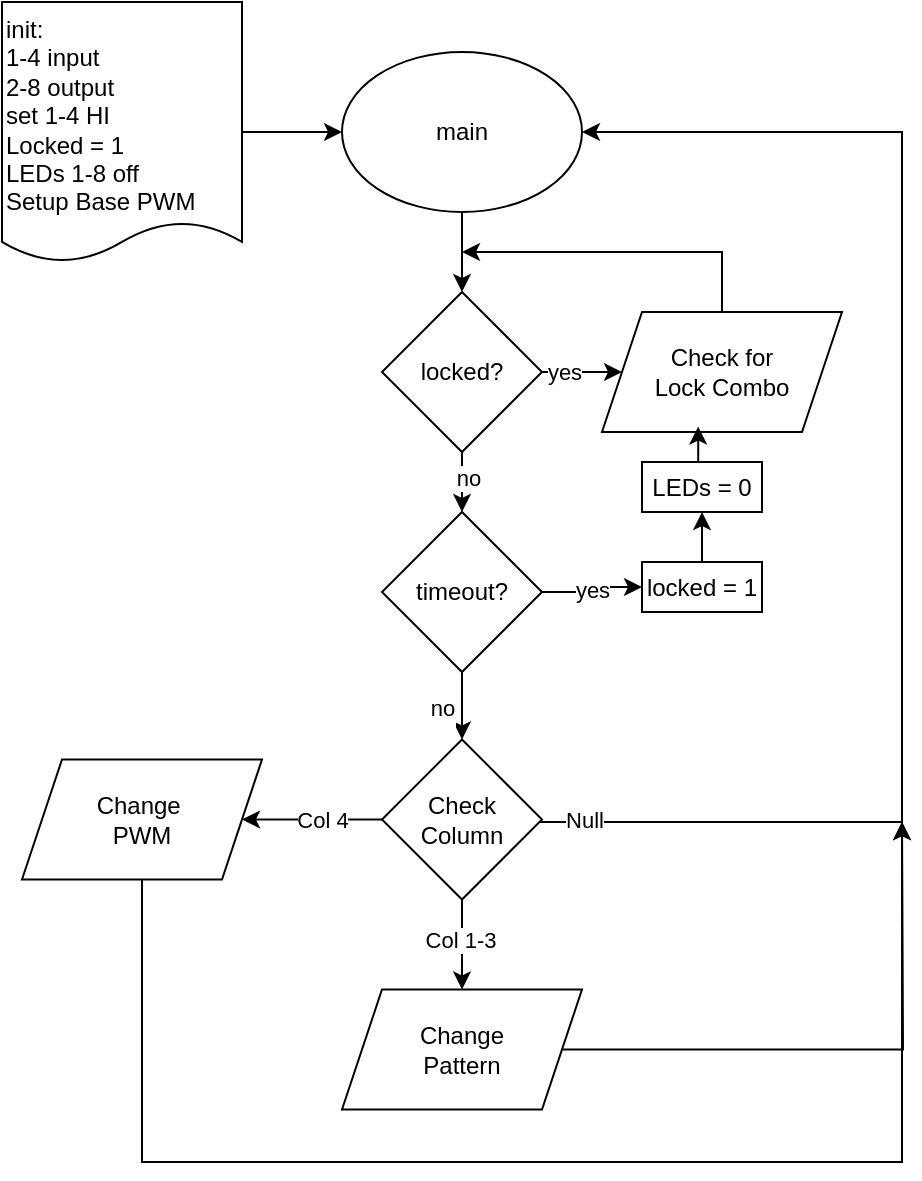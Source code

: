 <mxfile version="26.0.9">
  <diagram id="C5RBs43oDa-KdzZeNtuy" name="Page-1">
    <mxGraphModel dx="909" dy="692" grid="1" gridSize="10" guides="1" tooltips="1" connect="1" arrows="1" fold="1" page="1" pageScale="1" pageWidth="827" pageHeight="1169" math="0" shadow="0">
      <root>
        <mxCell id="WIyWlLk6GJQsqaUBKTNV-0" />
        <mxCell id="WIyWlLk6GJQsqaUBKTNV-1" parent="WIyWlLk6GJQsqaUBKTNV-0" />
        <mxCell id="32D4l5AU0OlwGAZeyvim-9" style="edgeStyle=orthogonalEdgeStyle;rounded=0;orthogonalLoop=1;jettySize=auto;html=1;entryX=0.5;entryY=0;entryDx=0;entryDy=0;" edge="1" parent="WIyWlLk6GJQsqaUBKTNV-1" source="32D4l5AU0OlwGAZeyvim-0" target="32D4l5AU0OlwGAZeyvim-3">
          <mxGeometry relative="1" as="geometry" />
        </mxCell>
        <mxCell id="32D4l5AU0OlwGAZeyvim-0" value="main" style="ellipse;whiteSpace=wrap;html=1;" vertex="1" parent="WIyWlLk6GJQsqaUBKTNV-1">
          <mxGeometry x="210" y="65" width="120" height="80" as="geometry" />
        </mxCell>
        <mxCell id="32D4l5AU0OlwGAZeyvim-2" style="edgeStyle=orthogonalEdgeStyle;rounded=0;orthogonalLoop=1;jettySize=auto;html=1;entryX=0;entryY=0.5;entryDx=0;entryDy=0;" edge="1" parent="WIyWlLk6GJQsqaUBKTNV-1" source="32D4l5AU0OlwGAZeyvim-1" target="32D4l5AU0OlwGAZeyvim-0">
          <mxGeometry relative="1" as="geometry" />
        </mxCell>
        <mxCell id="32D4l5AU0OlwGAZeyvim-1" value="init:&lt;div&gt;1-4 input&lt;/div&gt;&lt;div&gt;2-8 output&lt;/div&gt;&lt;div&gt;set 1-4 HI&lt;/div&gt;&lt;div&gt;Locked = 1&lt;/div&gt;&lt;div&gt;LEDs 1-8 off&lt;/div&gt;&lt;div&gt;Setup Base PWM&lt;/div&gt;" style="shape=document;whiteSpace=wrap;html=1;boundedLbl=1;verticalAlign=top;align=left;size=0.154;" vertex="1" parent="WIyWlLk6GJQsqaUBKTNV-1">
          <mxGeometry x="40" y="40" width="120" height="130" as="geometry" />
        </mxCell>
        <mxCell id="32D4l5AU0OlwGAZeyvim-7" value="yes" style="edgeStyle=orthogonalEdgeStyle;rounded=0;orthogonalLoop=1;jettySize=auto;html=1;exitX=1;exitY=0.5;exitDx=0;exitDy=0;entryX=0;entryY=0.5;entryDx=0;entryDy=0;" edge="1" parent="WIyWlLk6GJQsqaUBKTNV-1" source="32D4l5AU0OlwGAZeyvim-3" target="32D4l5AU0OlwGAZeyvim-6">
          <mxGeometry x="0.011" relative="1" as="geometry">
            <mxPoint as="offset" />
          </mxGeometry>
        </mxCell>
        <mxCell id="32D4l5AU0OlwGAZeyvim-12" style="edgeStyle=orthogonalEdgeStyle;rounded=0;orthogonalLoop=1;jettySize=auto;html=1;exitX=0.5;exitY=1;exitDx=0;exitDy=0;entryX=0.5;entryY=0;entryDx=0;entryDy=0;" edge="1" parent="WIyWlLk6GJQsqaUBKTNV-1" source="32D4l5AU0OlwGAZeyvim-3" target="32D4l5AU0OlwGAZeyvim-4">
          <mxGeometry relative="1" as="geometry" />
        </mxCell>
        <mxCell id="32D4l5AU0OlwGAZeyvim-13" value="no" style="edgeLabel;html=1;align=center;verticalAlign=middle;resizable=0;points=[];" vertex="1" connectable="0" parent="32D4l5AU0OlwGAZeyvim-12">
          <mxGeometry x="-0.138" y="3" relative="1" as="geometry">
            <mxPoint as="offset" />
          </mxGeometry>
        </mxCell>
        <mxCell id="32D4l5AU0OlwGAZeyvim-3" value="locked?" style="rhombus;whiteSpace=wrap;html=1;" vertex="1" parent="WIyWlLk6GJQsqaUBKTNV-1">
          <mxGeometry x="230" y="185" width="80" height="80" as="geometry" />
        </mxCell>
        <mxCell id="32D4l5AU0OlwGAZeyvim-15" value="yes" style="edgeStyle=orthogonalEdgeStyle;rounded=0;orthogonalLoop=1;jettySize=auto;html=1;exitX=1;exitY=0.5;exitDx=0;exitDy=0;entryX=0;entryY=0.5;entryDx=0;entryDy=0;" edge="1" parent="WIyWlLk6GJQsqaUBKTNV-1" source="32D4l5AU0OlwGAZeyvim-4" target="32D4l5AU0OlwGAZeyvim-14">
          <mxGeometry relative="1" as="geometry" />
        </mxCell>
        <mxCell id="32D4l5AU0OlwGAZeyvim-18" style="edgeStyle=orthogonalEdgeStyle;rounded=0;orthogonalLoop=1;jettySize=auto;html=1;entryX=0.5;entryY=0;entryDx=0;entryDy=0;" edge="1" parent="WIyWlLk6GJQsqaUBKTNV-1" source="32D4l5AU0OlwGAZeyvim-4" target="32D4l5AU0OlwGAZeyvim-22">
          <mxGeometry relative="1" as="geometry">
            <mxPoint x="270" y="395" as="targetPoint" />
          </mxGeometry>
        </mxCell>
        <mxCell id="32D4l5AU0OlwGAZeyvim-19" value="no&lt;div&gt;&lt;br&gt;&lt;/div&gt;" style="edgeLabel;html=1;align=center;verticalAlign=middle;resizable=0;points=[];" vertex="1" connectable="0" parent="32D4l5AU0OlwGAZeyvim-18">
          <mxGeometry x="0.625" y="-1" relative="1" as="geometry">
            <mxPoint x="-9" as="offset" />
          </mxGeometry>
        </mxCell>
        <mxCell id="32D4l5AU0OlwGAZeyvim-4" value="timeout?" style="rhombus;whiteSpace=wrap;html=1;" vertex="1" parent="WIyWlLk6GJQsqaUBKTNV-1">
          <mxGeometry x="230" y="295" width="80" height="80" as="geometry" />
        </mxCell>
        <mxCell id="32D4l5AU0OlwGAZeyvim-11" style="edgeStyle=orthogonalEdgeStyle;rounded=0;orthogonalLoop=1;jettySize=auto;html=1;" edge="1" parent="WIyWlLk6GJQsqaUBKTNV-1" source="32D4l5AU0OlwGAZeyvim-6">
          <mxGeometry relative="1" as="geometry">
            <mxPoint x="270" y="165" as="targetPoint" />
            <Array as="points">
              <mxPoint x="400" y="165" />
              <mxPoint x="311" y="165" />
            </Array>
          </mxGeometry>
        </mxCell>
        <mxCell id="32D4l5AU0OlwGAZeyvim-6" value="&lt;div&gt;Check for&lt;/div&gt;&lt;div&gt;Lock Combo&lt;/div&gt;" style="shape=parallelogram;perimeter=parallelogramPerimeter;whiteSpace=wrap;html=1;fixedSize=1;" vertex="1" parent="WIyWlLk6GJQsqaUBKTNV-1">
          <mxGeometry x="340" y="195" width="120" height="60" as="geometry" />
        </mxCell>
        <mxCell id="32D4l5AU0OlwGAZeyvim-35" style="edgeStyle=orthogonalEdgeStyle;rounded=0;orthogonalLoop=1;jettySize=auto;html=1;exitX=0.5;exitY=0;exitDx=0;exitDy=0;entryX=0.5;entryY=1;entryDx=0;entryDy=0;" edge="1" parent="WIyWlLk6GJQsqaUBKTNV-1" source="32D4l5AU0OlwGAZeyvim-14" target="32D4l5AU0OlwGAZeyvim-34">
          <mxGeometry relative="1" as="geometry" />
        </mxCell>
        <mxCell id="32D4l5AU0OlwGAZeyvim-14" value="locked = 1" style="rounded=0;whiteSpace=wrap;html=1;" vertex="1" parent="WIyWlLk6GJQsqaUBKTNV-1">
          <mxGeometry x="360" y="320" width="60" height="25" as="geometry" />
        </mxCell>
        <mxCell id="32D4l5AU0OlwGAZeyvim-23" style="edgeStyle=orthogonalEdgeStyle;rounded=0;orthogonalLoop=1;jettySize=auto;html=1;entryX=1;entryY=0.5;entryDx=0;entryDy=0;" edge="1" parent="WIyWlLk6GJQsqaUBKTNV-1" source="32D4l5AU0OlwGAZeyvim-22" target="32D4l5AU0OlwGAZeyvim-0">
          <mxGeometry relative="1" as="geometry">
            <Array as="points">
              <mxPoint x="490" y="450" />
              <mxPoint x="490" y="105" />
            </Array>
          </mxGeometry>
        </mxCell>
        <mxCell id="32D4l5AU0OlwGAZeyvim-24" value="Null" style="edgeLabel;html=1;align=center;verticalAlign=middle;resizable=0;points=[];" vertex="1" connectable="0" parent="32D4l5AU0OlwGAZeyvim-23">
          <mxGeometry x="-0.916" y="-2" relative="1" as="geometry">
            <mxPoint x="-7" y="-3" as="offset" />
          </mxGeometry>
        </mxCell>
        <mxCell id="32D4l5AU0OlwGAZeyvim-28" style="edgeStyle=orthogonalEdgeStyle;rounded=0;orthogonalLoop=1;jettySize=auto;html=1;exitX=0;exitY=0.5;exitDx=0;exitDy=0;entryX=1;entryY=0.5;entryDx=0;entryDy=0;" edge="1" parent="WIyWlLk6GJQsqaUBKTNV-1" source="32D4l5AU0OlwGAZeyvim-22" target="32D4l5AU0OlwGAZeyvim-27">
          <mxGeometry relative="1" as="geometry" />
        </mxCell>
        <mxCell id="32D4l5AU0OlwGAZeyvim-29" value="Col 4" style="edgeLabel;html=1;align=center;verticalAlign=middle;resizable=0;points=[];" vertex="1" connectable="0" parent="32D4l5AU0OlwGAZeyvim-28">
          <mxGeometry x="0.287" y="1" relative="1" as="geometry">
            <mxPoint x="15" y="-1" as="offset" />
          </mxGeometry>
        </mxCell>
        <mxCell id="32D4l5AU0OlwGAZeyvim-30" style="edgeStyle=orthogonalEdgeStyle;rounded=0;orthogonalLoop=1;jettySize=auto;html=1;exitX=0.5;exitY=1;exitDx=0;exitDy=0;entryX=0.5;entryY=0;entryDx=0;entryDy=0;" edge="1" parent="WIyWlLk6GJQsqaUBKTNV-1" source="32D4l5AU0OlwGAZeyvim-22" target="32D4l5AU0OlwGAZeyvim-26">
          <mxGeometry relative="1" as="geometry" />
        </mxCell>
        <mxCell id="32D4l5AU0OlwGAZeyvim-31" value="Col 1-3" style="edgeLabel;html=1;align=center;verticalAlign=middle;resizable=0;points=[];" vertex="1" connectable="0" parent="32D4l5AU0OlwGAZeyvim-30">
          <mxGeometry x="-0.136" y="-1" relative="1" as="geometry">
            <mxPoint as="offset" />
          </mxGeometry>
        </mxCell>
        <mxCell id="32D4l5AU0OlwGAZeyvim-22" value="Check&lt;div&gt;Column&lt;/div&gt;" style="rhombus;whiteSpace=wrap;html=1;" vertex="1" parent="WIyWlLk6GJQsqaUBKTNV-1">
          <mxGeometry x="230" y="408.75" width="80" height="80" as="geometry" />
        </mxCell>
        <mxCell id="32D4l5AU0OlwGAZeyvim-33" style="edgeStyle=orthogonalEdgeStyle;rounded=0;orthogonalLoop=1;jettySize=auto;html=1;" edge="1" parent="WIyWlLk6GJQsqaUBKTNV-1" source="32D4l5AU0OlwGAZeyvim-26">
          <mxGeometry relative="1" as="geometry">
            <mxPoint x="490" y="450" as="targetPoint" />
          </mxGeometry>
        </mxCell>
        <mxCell id="32D4l5AU0OlwGAZeyvim-26" value="Change&lt;div&gt;Pattern&lt;/div&gt;" style="shape=parallelogram;perimeter=parallelogramPerimeter;whiteSpace=wrap;html=1;fixedSize=1;" vertex="1" parent="WIyWlLk6GJQsqaUBKTNV-1">
          <mxGeometry x="210" y="533.75" width="120" height="60" as="geometry" />
        </mxCell>
        <mxCell id="32D4l5AU0OlwGAZeyvim-32" style="edgeStyle=orthogonalEdgeStyle;rounded=0;orthogonalLoop=1;jettySize=auto;html=1;exitX=0.5;exitY=1;exitDx=0;exitDy=0;" edge="1" parent="WIyWlLk6GJQsqaUBKTNV-1" source="32D4l5AU0OlwGAZeyvim-27">
          <mxGeometry relative="1" as="geometry">
            <mxPoint x="490" y="450" as="targetPoint" />
            <Array as="points">
              <mxPoint x="110" y="620" />
              <mxPoint x="490" y="620" />
            </Array>
          </mxGeometry>
        </mxCell>
        <mxCell id="32D4l5AU0OlwGAZeyvim-27" value="Change&amp;nbsp;&lt;div&gt;PWM&lt;/div&gt;" style="shape=parallelogram;perimeter=parallelogramPerimeter;whiteSpace=wrap;html=1;fixedSize=1;" vertex="1" parent="WIyWlLk6GJQsqaUBKTNV-1">
          <mxGeometry x="50" y="418.75" width="120" height="60" as="geometry" />
        </mxCell>
        <mxCell id="32D4l5AU0OlwGAZeyvim-34" value="LEDs = 0" style="rounded=0;whiteSpace=wrap;html=1;" vertex="1" parent="WIyWlLk6GJQsqaUBKTNV-1">
          <mxGeometry x="360" y="270" width="60" height="25" as="geometry" />
        </mxCell>
        <mxCell id="32D4l5AU0OlwGAZeyvim-36" style="edgeStyle=orthogonalEdgeStyle;rounded=0;orthogonalLoop=1;jettySize=auto;html=1;exitX=0.5;exitY=0;exitDx=0;exitDy=0;entryX=0.401;entryY=0.955;entryDx=0;entryDy=0;entryPerimeter=0;" edge="1" parent="WIyWlLk6GJQsqaUBKTNV-1" source="32D4l5AU0OlwGAZeyvim-34" target="32D4l5AU0OlwGAZeyvim-6">
          <mxGeometry relative="1" as="geometry" />
        </mxCell>
      </root>
    </mxGraphModel>
  </diagram>
</mxfile>
